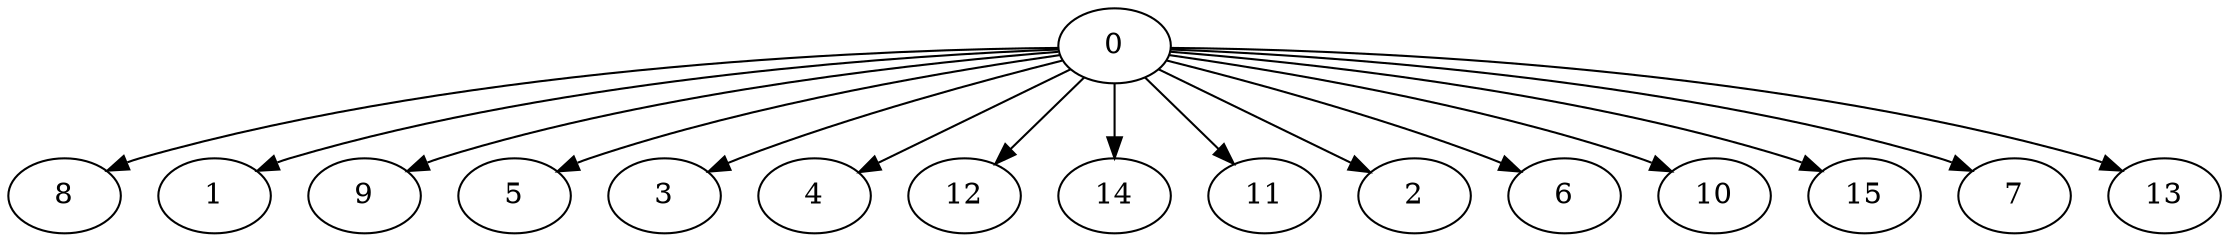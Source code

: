 digraph "Fork_Nodes_16_CCR_1.01_WeightType_Random" {
	graph ["Duplicate states"=0,
		GraphType=Fork,
		"Max states in OPEN"=0,
		Modes="120000ms; topo-ordered tasks, ; Pruning: task equivalence, fixed order ready list, ; F-value: ; Optimisation: best schedule length (\
SL) optimisation on equal, ",
		NumberOfTasks=16,
		"Pruned using list schedule length"=7400,
		"States removed from OPEN"=0,
		TargetSystem="Homogeneous-4",
		"Time to schedule (ms)"=410,
		"Total idle time"=15,
		"Total schedule length"=28,
		"Total sequential time"=96,
		"Total states created"=84032
	];
	0	["Finish time"=3,
		Processor=0,
		"Start time"=0,
		Weight=3];
	8	["Finish time"=24,
		Processor=0,
		"Start time"=14,
		Weight=10];
	0 -> 8	[Weight=10];
	1	["Finish time"=19,
		Processor=1,
		"Start time"=10,
		Weight=9];
	0 -> 1	[Weight=6];
	9	["Finish time"=14,
		Processor=2,
		"Start time"=5,
		Weight=9];
	0 -> 9	[Weight=2];
	5	["Finish time"=27,
		Processor=3,
		"Start time"=19,
		Weight=8];
	0 -> 5	[Weight=9];
	3	["Finish time"=12,
		Processor=3,
		"Start time"=5,
		Weight=7];
	0 -> 3	[Weight=2];
	4	["Finish time"=19,
		Processor=3,
		"Start time"=12,
		Weight=7];
	0 -> 4	[Weight=3];
	12	["Finish time"=21,
		Processor=2,
		"Start time"=14,
		Weight=7];
	0 -> 12	[Weight=7];
	14	["Finish time"=28,
		Processor=2,
		"Start time"=21,
		Weight=7];
	0 -> 14	[Weight=9];
	11	["Finish time"=25,
		Processor=1,
		"Start time"=19,
		Weight=6];
	0 -> 11	[Weight=7];
	2	["Finish time"=10,
		Processor=1,
		"Start time"=5,
		Weight=5];
	0 -> 2	[Weight=2];
	6	["Finish time"=8,
		Processor=0,
		"Start time"=3,
		Weight=5];
	0 -> 6	[Weight=4];
	10	["Finish time"=14,
		Processor=0,
		"Start time"=10,
		Weight=4];
	0 -> 10	[Weight=9];
	15	["Finish time"=28,
		Processor=0,
		"Start time"=24,
		Weight=4];
	0 -> 15	[Weight=10];
	7	["Finish time"=28,
		Processor=1,
		"Start time"=25,
		Weight=3];
	0 -> 7	[Weight=9];
	13	["Finish time"=10,
		Processor=0,
		"Start time"=8,
		Weight=2];
	0 -> 13	[Weight=8];
}
